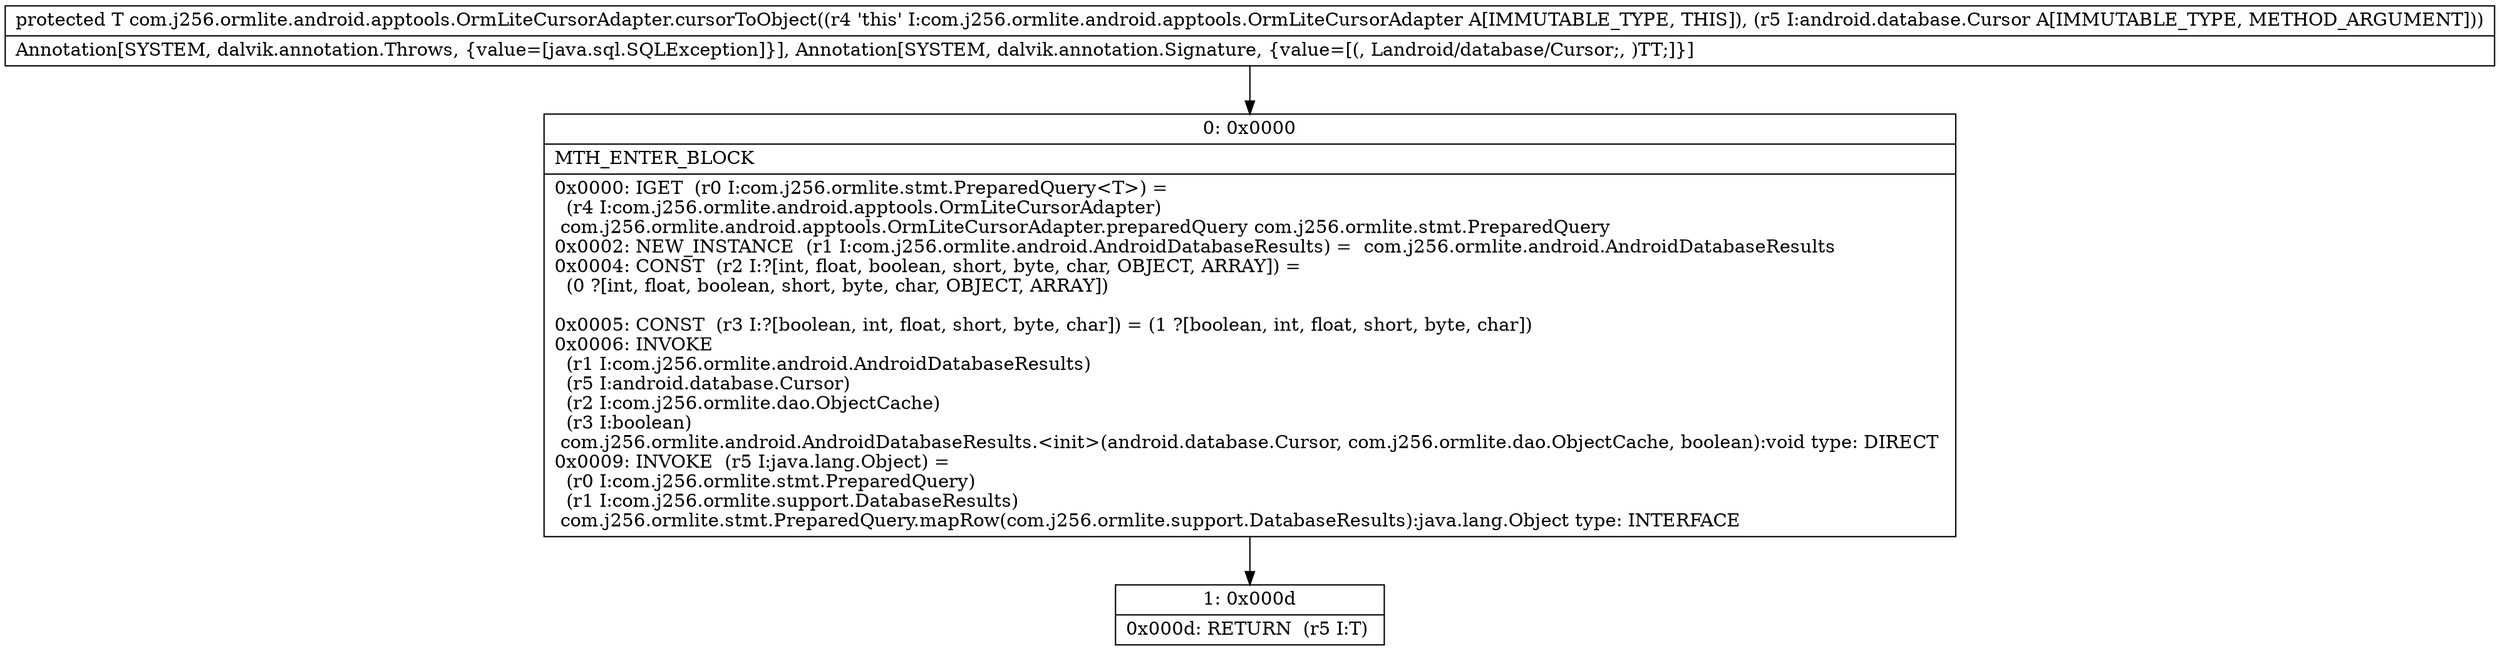 digraph "CFG forcom.j256.ormlite.android.apptools.OrmLiteCursorAdapter.cursorToObject(Landroid\/database\/Cursor;)Ljava\/lang\/Object;" {
Node_0 [shape=record,label="{0\:\ 0x0000|MTH_ENTER_BLOCK\l|0x0000: IGET  (r0 I:com.j256.ormlite.stmt.PreparedQuery\<T\>) = \l  (r4 I:com.j256.ormlite.android.apptools.OrmLiteCursorAdapter)\l com.j256.ormlite.android.apptools.OrmLiteCursorAdapter.preparedQuery com.j256.ormlite.stmt.PreparedQuery \l0x0002: NEW_INSTANCE  (r1 I:com.j256.ormlite.android.AndroidDatabaseResults) =  com.j256.ormlite.android.AndroidDatabaseResults \l0x0004: CONST  (r2 I:?[int, float, boolean, short, byte, char, OBJECT, ARRAY]) = \l  (0 ?[int, float, boolean, short, byte, char, OBJECT, ARRAY])\l \l0x0005: CONST  (r3 I:?[boolean, int, float, short, byte, char]) = (1 ?[boolean, int, float, short, byte, char]) \l0x0006: INVOKE  \l  (r1 I:com.j256.ormlite.android.AndroidDatabaseResults)\l  (r5 I:android.database.Cursor)\l  (r2 I:com.j256.ormlite.dao.ObjectCache)\l  (r3 I:boolean)\l com.j256.ormlite.android.AndroidDatabaseResults.\<init\>(android.database.Cursor, com.j256.ormlite.dao.ObjectCache, boolean):void type: DIRECT \l0x0009: INVOKE  (r5 I:java.lang.Object) = \l  (r0 I:com.j256.ormlite.stmt.PreparedQuery)\l  (r1 I:com.j256.ormlite.support.DatabaseResults)\l com.j256.ormlite.stmt.PreparedQuery.mapRow(com.j256.ormlite.support.DatabaseResults):java.lang.Object type: INTERFACE \l}"];
Node_1 [shape=record,label="{1\:\ 0x000d|0x000d: RETURN  (r5 I:T) \l}"];
MethodNode[shape=record,label="{protected T com.j256.ormlite.android.apptools.OrmLiteCursorAdapter.cursorToObject((r4 'this' I:com.j256.ormlite.android.apptools.OrmLiteCursorAdapter A[IMMUTABLE_TYPE, THIS]), (r5 I:android.database.Cursor A[IMMUTABLE_TYPE, METHOD_ARGUMENT]))  | Annotation[SYSTEM, dalvik.annotation.Throws, \{value=[java.sql.SQLException]\}], Annotation[SYSTEM, dalvik.annotation.Signature, \{value=[(, Landroid\/database\/Cursor;, )TT;]\}]\l}"];
MethodNode -> Node_0;
Node_0 -> Node_1;
}

